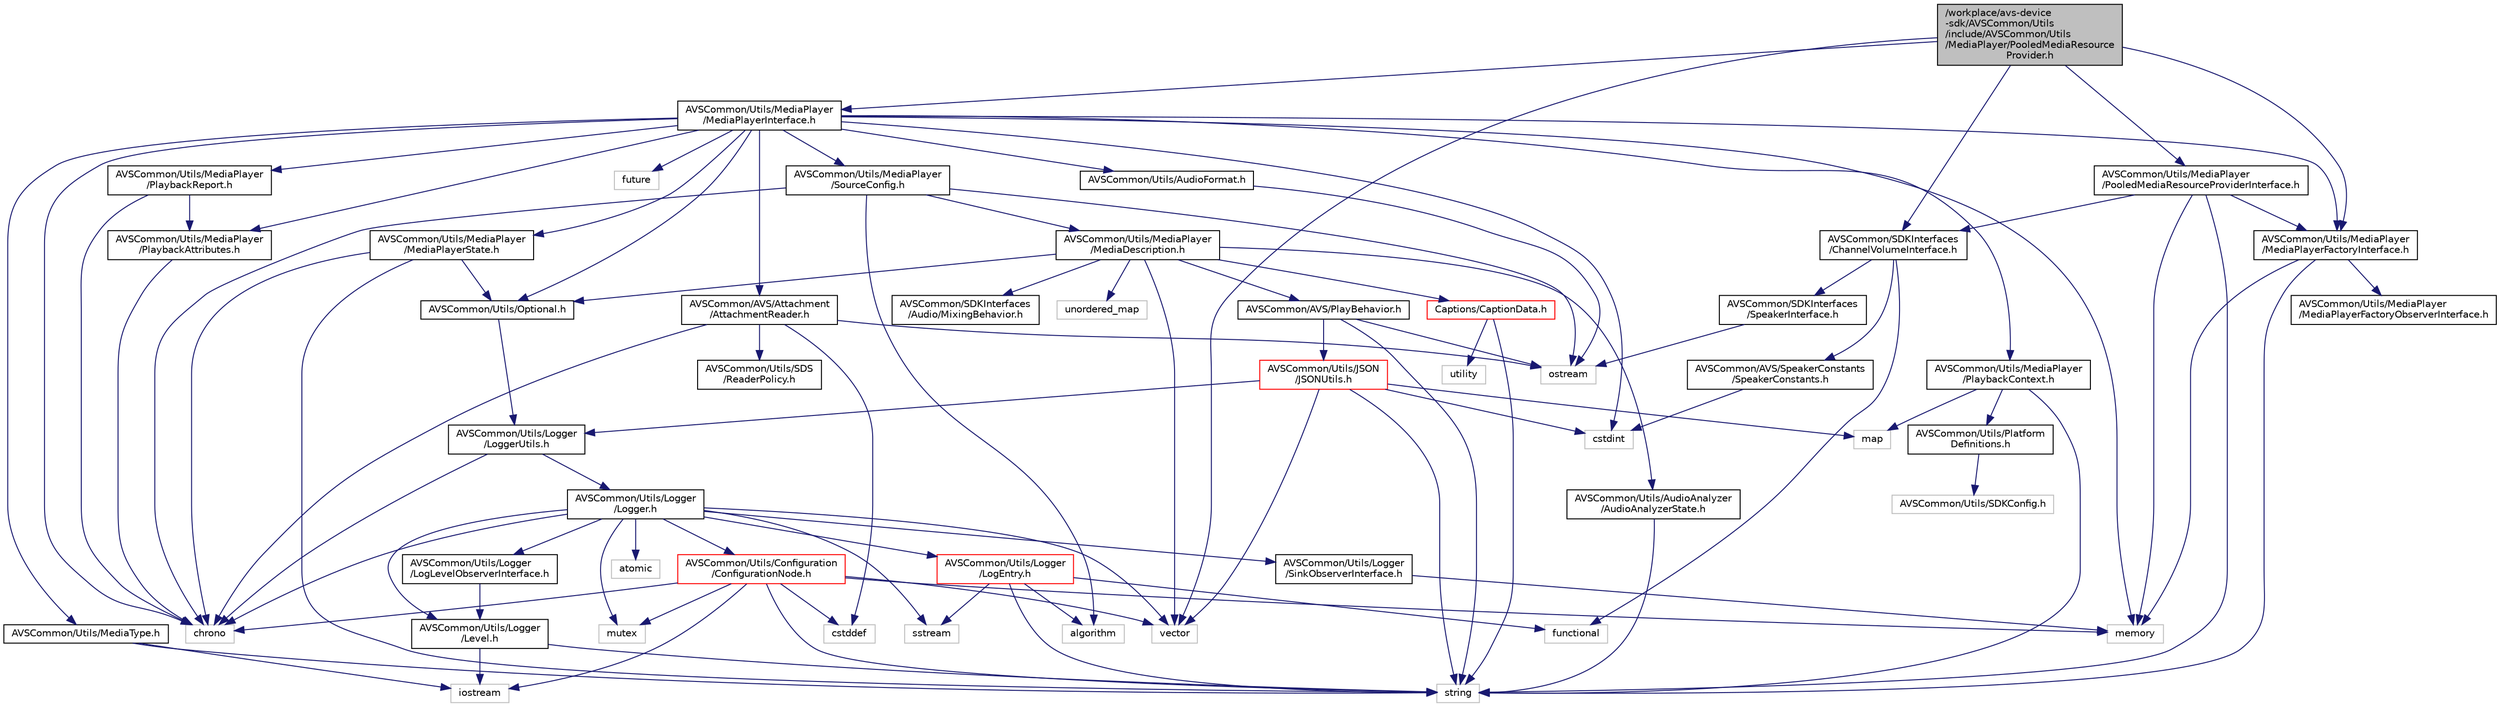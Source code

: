 digraph "/workplace/avs-device-sdk/AVSCommon/Utils/include/AVSCommon/Utils/MediaPlayer/PooledMediaResourceProvider.h"
{
  edge [fontname="Helvetica",fontsize="10",labelfontname="Helvetica",labelfontsize="10"];
  node [fontname="Helvetica",fontsize="10",shape=record];
  Node0 [label="/workplace/avs-device\l-sdk/AVSCommon/Utils\l/include/AVSCommon/Utils\l/MediaPlayer/PooledMediaResource\lProvider.h",height=0.2,width=0.4,color="black", fillcolor="grey75", style="filled", fontcolor="black"];
  Node0 -> Node1 [color="midnightblue",fontsize="10",style="solid",fontname="Helvetica"];
  Node1 [label="vector",height=0.2,width=0.4,color="grey75", fillcolor="white", style="filled"];
  Node0 -> Node2 [color="midnightblue",fontsize="10",style="solid",fontname="Helvetica"];
  Node2 [label="AVSCommon/SDKInterfaces\l/ChannelVolumeInterface.h",height=0.2,width=0.4,color="black", fillcolor="white", style="filled",URL="$_channel_volume_interface_8h.html"];
  Node2 -> Node3 [color="midnightblue",fontsize="10",style="solid",fontname="Helvetica"];
  Node3 [label="functional",height=0.2,width=0.4,color="grey75", fillcolor="white", style="filled"];
  Node2 -> Node4 [color="midnightblue",fontsize="10",style="solid",fontname="Helvetica"];
  Node4 [label="AVSCommon/AVS/SpeakerConstants\l/SpeakerConstants.h",height=0.2,width=0.4,color="black", fillcolor="white", style="filled",URL="$_speaker_constants_8h.html"];
  Node4 -> Node5 [color="midnightblue",fontsize="10",style="solid",fontname="Helvetica"];
  Node5 [label="cstdint",height=0.2,width=0.4,color="grey75", fillcolor="white", style="filled"];
  Node2 -> Node6 [color="midnightblue",fontsize="10",style="solid",fontname="Helvetica"];
  Node6 [label="AVSCommon/SDKInterfaces\l/SpeakerInterface.h",height=0.2,width=0.4,color="black", fillcolor="white", style="filled",URL="$_speaker_interface_8h.html"];
  Node6 -> Node7 [color="midnightblue",fontsize="10",style="solid",fontname="Helvetica"];
  Node7 [label="ostream",height=0.2,width=0.4,color="grey75", fillcolor="white", style="filled"];
  Node0 -> Node8 [color="midnightblue",fontsize="10",style="solid",fontname="Helvetica"];
  Node8 [label="AVSCommon/Utils/MediaPlayer\l/MediaPlayerFactoryInterface.h",height=0.2,width=0.4,color="black", fillcolor="white", style="filled",URL="$_media_player_factory_interface_8h.html"];
  Node8 -> Node9 [color="midnightblue",fontsize="10",style="solid",fontname="Helvetica"];
  Node9 [label="memory",height=0.2,width=0.4,color="grey75", fillcolor="white", style="filled"];
  Node8 -> Node10 [color="midnightblue",fontsize="10",style="solid",fontname="Helvetica"];
  Node10 [label="string",height=0.2,width=0.4,color="grey75", fillcolor="white", style="filled"];
  Node8 -> Node11 [color="midnightblue",fontsize="10",style="solid",fontname="Helvetica"];
  Node11 [label="AVSCommon/Utils/MediaPlayer\l/MediaPlayerFactoryObserverInterface.h",height=0.2,width=0.4,color="black", fillcolor="white", style="filled",URL="$_media_player_factory_observer_interface_8h.html"];
  Node0 -> Node12 [color="midnightblue",fontsize="10",style="solid",fontname="Helvetica"];
  Node12 [label="AVSCommon/Utils/MediaPlayer\l/PooledMediaResourceProviderInterface.h",height=0.2,width=0.4,color="black", fillcolor="white", style="filled",URL="$_pooled_media_resource_provider_interface_8h.html"];
  Node12 -> Node9 [color="midnightblue",fontsize="10",style="solid",fontname="Helvetica"];
  Node12 -> Node10 [color="midnightblue",fontsize="10",style="solid",fontname="Helvetica"];
  Node12 -> Node2 [color="midnightblue",fontsize="10",style="solid",fontname="Helvetica"];
  Node12 -> Node8 [color="midnightblue",fontsize="10",style="solid",fontname="Helvetica"];
  Node0 -> Node13 [color="midnightblue",fontsize="10",style="solid",fontname="Helvetica"];
  Node13 [label="AVSCommon/Utils/MediaPlayer\l/MediaPlayerInterface.h",height=0.2,width=0.4,color="black", fillcolor="white", style="filled",URL="$_media_player_interface_8h.html"];
  Node13 -> Node14 [color="midnightblue",fontsize="10",style="solid",fontname="Helvetica"];
  Node14 [label="chrono",height=0.2,width=0.4,color="grey75", fillcolor="white", style="filled"];
  Node13 -> Node5 [color="midnightblue",fontsize="10",style="solid",fontname="Helvetica"];
  Node13 -> Node15 [color="midnightblue",fontsize="10",style="solid",fontname="Helvetica"];
  Node15 [label="future",height=0.2,width=0.4,color="grey75", fillcolor="white", style="filled"];
  Node13 -> Node9 [color="midnightblue",fontsize="10",style="solid",fontname="Helvetica"];
  Node13 -> Node16 [color="midnightblue",fontsize="10",style="solid",fontname="Helvetica"];
  Node16 [label="AVSCommon/AVS/Attachment\l/AttachmentReader.h",height=0.2,width=0.4,color="black", fillcolor="white", style="filled",URL="$_attachment_reader_8h.html"];
  Node16 -> Node14 [color="midnightblue",fontsize="10",style="solid",fontname="Helvetica"];
  Node16 -> Node17 [color="midnightblue",fontsize="10",style="solid",fontname="Helvetica"];
  Node17 [label="cstddef",height=0.2,width=0.4,color="grey75", fillcolor="white", style="filled"];
  Node16 -> Node7 [color="midnightblue",fontsize="10",style="solid",fontname="Helvetica"];
  Node16 -> Node18 [color="midnightblue",fontsize="10",style="solid",fontname="Helvetica"];
  Node18 [label="AVSCommon/Utils/SDS\l/ReaderPolicy.h",height=0.2,width=0.4,color="black", fillcolor="white", style="filled",URL="$_reader_policy_8h.html"];
  Node13 -> Node19 [color="midnightblue",fontsize="10",style="solid",fontname="Helvetica"];
  Node19 [label="AVSCommon/Utils/AudioFormat.h",height=0.2,width=0.4,color="black", fillcolor="white", style="filled",URL="$_audio_format_8h.html"];
  Node19 -> Node7 [color="midnightblue",fontsize="10",style="solid",fontname="Helvetica"];
  Node13 -> Node20 [color="midnightblue",fontsize="10",style="solid",fontname="Helvetica"];
  Node20 [label="AVSCommon/Utils/Optional.h",height=0.2,width=0.4,color="black", fillcolor="white", style="filled",URL="$_optional_8h.html"];
  Node20 -> Node21 [color="midnightblue",fontsize="10",style="solid",fontname="Helvetica"];
  Node21 [label="AVSCommon/Utils/Logger\l/LoggerUtils.h",height=0.2,width=0.4,color="black", fillcolor="white", style="filled",URL="$_logger_utils_8h.html"];
  Node21 -> Node14 [color="midnightblue",fontsize="10",style="solid",fontname="Helvetica"];
  Node21 -> Node22 [color="midnightblue",fontsize="10",style="solid",fontname="Helvetica"];
  Node22 [label="AVSCommon/Utils/Logger\l/Logger.h",height=0.2,width=0.4,color="black", fillcolor="white", style="filled",URL="$_logger_8h.html"];
  Node22 -> Node23 [color="midnightblue",fontsize="10",style="solid",fontname="Helvetica"];
  Node23 [label="atomic",height=0.2,width=0.4,color="grey75", fillcolor="white", style="filled"];
  Node22 -> Node14 [color="midnightblue",fontsize="10",style="solid",fontname="Helvetica"];
  Node22 -> Node24 [color="midnightblue",fontsize="10",style="solid",fontname="Helvetica"];
  Node24 [label="mutex",height=0.2,width=0.4,color="grey75", fillcolor="white", style="filled"];
  Node22 -> Node25 [color="midnightblue",fontsize="10",style="solid",fontname="Helvetica"];
  Node25 [label="sstream",height=0.2,width=0.4,color="grey75", fillcolor="white", style="filled"];
  Node22 -> Node1 [color="midnightblue",fontsize="10",style="solid",fontname="Helvetica"];
  Node22 -> Node26 [color="midnightblue",fontsize="10",style="solid",fontname="Helvetica"];
  Node26 [label="AVSCommon/Utils/Configuration\l/ConfigurationNode.h",height=0.2,width=0.4,color="red", fillcolor="white", style="filled",URL="$_configuration_node_8h.html"];
  Node26 -> Node14 [color="midnightblue",fontsize="10",style="solid",fontname="Helvetica"];
  Node26 -> Node17 [color="midnightblue",fontsize="10",style="solid",fontname="Helvetica"];
  Node26 -> Node27 [color="midnightblue",fontsize="10",style="solid",fontname="Helvetica"];
  Node27 [label="iostream",height=0.2,width=0.4,color="grey75", fillcolor="white", style="filled"];
  Node26 -> Node9 [color="midnightblue",fontsize="10",style="solid",fontname="Helvetica"];
  Node26 -> Node24 [color="midnightblue",fontsize="10",style="solid",fontname="Helvetica"];
  Node26 -> Node10 [color="midnightblue",fontsize="10",style="solid",fontname="Helvetica"];
  Node26 -> Node1 [color="midnightblue",fontsize="10",style="solid",fontname="Helvetica"];
  Node22 -> Node30 [color="midnightblue",fontsize="10",style="solid",fontname="Helvetica"];
  Node30 [label="AVSCommon/Utils/Logger\l/Level.h",height=0.2,width=0.4,color="black", fillcolor="white", style="filled",URL="$_level_8h.html"];
  Node30 -> Node27 [color="midnightblue",fontsize="10",style="solid",fontname="Helvetica"];
  Node30 -> Node10 [color="midnightblue",fontsize="10",style="solid",fontname="Helvetica"];
  Node22 -> Node31 [color="midnightblue",fontsize="10",style="solid",fontname="Helvetica"];
  Node31 [label="AVSCommon/Utils/Logger\l/LogEntry.h",height=0.2,width=0.4,color="red", fillcolor="white", style="filled",URL="$_log_entry_8h.html"];
  Node31 -> Node32 [color="midnightblue",fontsize="10",style="solid",fontname="Helvetica"];
  Node32 [label="algorithm",height=0.2,width=0.4,color="grey75", fillcolor="white", style="filled"];
  Node31 -> Node3 [color="midnightblue",fontsize="10",style="solid",fontname="Helvetica"];
  Node31 -> Node25 [color="midnightblue",fontsize="10",style="solid",fontname="Helvetica"];
  Node31 -> Node10 [color="midnightblue",fontsize="10",style="solid",fontname="Helvetica"];
  Node22 -> Node36 [color="midnightblue",fontsize="10",style="solid",fontname="Helvetica"];
  Node36 [label="AVSCommon/Utils/Logger\l/LogLevelObserverInterface.h",height=0.2,width=0.4,color="black", fillcolor="white", style="filled",URL="$_log_level_observer_interface_8h.html"];
  Node36 -> Node30 [color="midnightblue",fontsize="10",style="solid",fontname="Helvetica"];
  Node22 -> Node37 [color="midnightblue",fontsize="10",style="solid",fontname="Helvetica"];
  Node37 [label="AVSCommon/Utils/Logger\l/SinkObserverInterface.h",height=0.2,width=0.4,color="black", fillcolor="white", style="filled",URL="$_sink_observer_interface_8h.html"];
  Node37 -> Node9 [color="midnightblue",fontsize="10",style="solid",fontname="Helvetica"];
  Node13 -> Node8 [color="midnightblue",fontsize="10",style="solid",fontname="Helvetica"];
  Node13 -> Node38 [color="midnightblue",fontsize="10",style="solid",fontname="Helvetica"];
  Node38 [label="AVSCommon/Utils/MediaPlayer\l/MediaPlayerState.h",height=0.2,width=0.4,color="black", fillcolor="white", style="filled",URL="$_media_player_state_8h.html"];
  Node38 -> Node20 [color="midnightblue",fontsize="10",style="solid",fontname="Helvetica"];
  Node38 -> Node14 [color="midnightblue",fontsize="10",style="solid",fontname="Helvetica"];
  Node38 -> Node10 [color="midnightblue",fontsize="10",style="solid",fontname="Helvetica"];
  Node13 -> Node39 [color="midnightblue",fontsize="10",style="solid",fontname="Helvetica"];
  Node39 [label="AVSCommon/Utils/MediaPlayer\l/PlaybackAttributes.h",height=0.2,width=0.4,color="black", fillcolor="white", style="filled",URL="$_playback_attributes_8h.html"];
  Node39 -> Node14 [color="midnightblue",fontsize="10",style="solid",fontname="Helvetica"];
  Node13 -> Node40 [color="midnightblue",fontsize="10",style="solid",fontname="Helvetica"];
  Node40 [label="AVSCommon/Utils/MediaPlayer\l/PlaybackContext.h",height=0.2,width=0.4,color="black", fillcolor="white", style="filled",URL="$_playback_context_8h.html"];
  Node40 -> Node41 [color="midnightblue",fontsize="10",style="solid",fontname="Helvetica"];
  Node41 [label="map",height=0.2,width=0.4,color="grey75", fillcolor="white", style="filled"];
  Node40 -> Node10 [color="midnightblue",fontsize="10",style="solid",fontname="Helvetica"];
  Node40 -> Node42 [color="midnightblue",fontsize="10",style="solid",fontname="Helvetica"];
  Node42 [label="AVSCommon/Utils/Platform\lDefinitions.h",height=0.2,width=0.4,color="black", fillcolor="white", style="filled",URL="$_platform_definitions_8h.html"];
  Node42 -> Node43 [color="midnightblue",fontsize="10",style="solid",fontname="Helvetica"];
  Node43 [label="AVSCommon/Utils/SDKConfig.h",height=0.2,width=0.4,color="grey75", fillcolor="white", style="filled"];
  Node13 -> Node44 [color="midnightblue",fontsize="10",style="solid",fontname="Helvetica"];
  Node44 [label="AVSCommon/Utils/MediaPlayer\l/PlaybackReport.h",height=0.2,width=0.4,color="black", fillcolor="white", style="filled",URL="$_playback_report_8h.html"];
  Node44 -> Node14 [color="midnightblue",fontsize="10",style="solid",fontname="Helvetica"];
  Node44 -> Node39 [color="midnightblue",fontsize="10",style="solid",fontname="Helvetica"];
  Node13 -> Node45 [color="midnightblue",fontsize="10",style="solid",fontname="Helvetica"];
  Node45 [label="AVSCommon/Utils/MediaPlayer\l/SourceConfig.h",height=0.2,width=0.4,color="black", fillcolor="white", style="filled",URL="$_source_config_8h.html"];
  Node45 -> Node32 [color="midnightblue",fontsize="10",style="solid",fontname="Helvetica"];
  Node45 -> Node14 [color="midnightblue",fontsize="10",style="solid",fontname="Helvetica"];
  Node45 -> Node7 [color="midnightblue",fontsize="10",style="solid",fontname="Helvetica"];
  Node45 -> Node46 [color="midnightblue",fontsize="10",style="solid",fontname="Helvetica"];
  Node46 [label="AVSCommon/Utils/MediaPlayer\l/MediaDescription.h",height=0.2,width=0.4,color="black", fillcolor="white", style="filled",URL="$_media_description_8h.html"];
  Node46 -> Node47 [color="midnightblue",fontsize="10",style="solid",fontname="Helvetica"];
  Node47 [label="unordered_map",height=0.2,width=0.4,color="grey75", fillcolor="white", style="filled"];
  Node46 -> Node1 [color="midnightblue",fontsize="10",style="solid",fontname="Helvetica"];
  Node46 -> Node48 [color="midnightblue",fontsize="10",style="solid",fontname="Helvetica"];
  Node48 [label="AVSCommon/AVS/PlayBehavior.h",height=0.2,width=0.4,color="black", fillcolor="white", style="filled",URL="$_play_behavior_8h.html"];
  Node48 -> Node10 [color="midnightblue",fontsize="10",style="solid",fontname="Helvetica"];
  Node48 -> Node7 [color="midnightblue",fontsize="10",style="solid",fontname="Helvetica"];
  Node48 -> Node49 [color="midnightblue",fontsize="10",style="solid",fontname="Helvetica"];
  Node49 [label="AVSCommon/Utils/JSON\l/JSONUtils.h",height=0.2,width=0.4,color="red", fillcolor="white", style="filled",URL="$_j_s_o_n_utils_8h.html"];
  Node49 -> Node5 [color="midnightblue",fontsize="10",style="solid",fontname="Helvetica"];
  Node49 -> Node41 [color="midnightblue",fontsize="10",style="solid",fontname="Helvetica"];
  Node49 -> Node10 [color="midnightblue",fontsize="10",style="solid",fontname="Helvetica"];
  Node49 -> Node1 [color="midnightblue",fontsize="10",style="solid",fontname="Helvetica"];
  Node49 -> Node21 [color="midnightblue",fontsize="10",style="solid",fontname="Helvetica"];
  Node46 -> Node50 [color="midnightblue",fontsize="10",style="solid",fontname="Helvetica"];
  Node50 [label="AVSCommon/SDKInterfaces\l/Audio/MixingBehavior.h",height=0.2,width=0.4,color="black", fillcolor="white", style="filled",URL="$_s_d_k_interfaces_2include_2_a_v_s_common_2_s_d_k_interfaces_2_audio_2_mixing_behavior_8h.html"];
  Node46 -> Node51 [color="midnightblue",fontsize="10",style="solid",fontname="Helvetica"];
  Node51 [label="AVSCommon/Utils/AudioAnalyzer\l/AudioAnalyzerState.h",height=0.2,width=0.4,color="black", fillcolor="white", style="filled",URL="$_audio_analyzer_state_8h.html"];
  Node51 -> Node10 [color="midnightblue",fontsize="10",style="solid",fontname="Helvetica"];
  Node46 -> Node20 [color="midnightblue",fontsize="10",style="solid",fontname="Helvetica"];
  Node46 -> Node52 [color="midnightblue",fontsize="10",style="solid",fontname="Helvetica"];
  Node52 [label="Captions/CaptionData.h",height=0.2,width=0.4,color="red", fillcolor="white", style="filled",URL="$_caption_data_8h.html"];
  Node52 -> Node10 [color="midnightblue",fontsize="10",style="solid",fontname="Helvetica"];
  Node52 -> Node53 [color="midnightblue",fontsize="10",style="solid",fontname="Helvetica"];
  Node53 [label="utility",height=0.2,width=0.4,color="grey75", fillcolor="white", style="filled"];
  Node13 -> Node55 [color="midnightblue",fontsize="10",style="solid",fontname="Helvetica"];
  Node55 [label="AVSCommon/Utils/MediaType.h",height=0.2,width=0.4,color="black", fillcolor="white", style="filled",URL="$_media_type_8h.html"];
  Node55 -> Node27 [color="midnightblue",fontsize="10",style="solid",fontname="Helvetica"];
  Node55 -> Node10 [color="midnightblue",fontsize="10",style="solid",fontname="Helvetica"];
}

